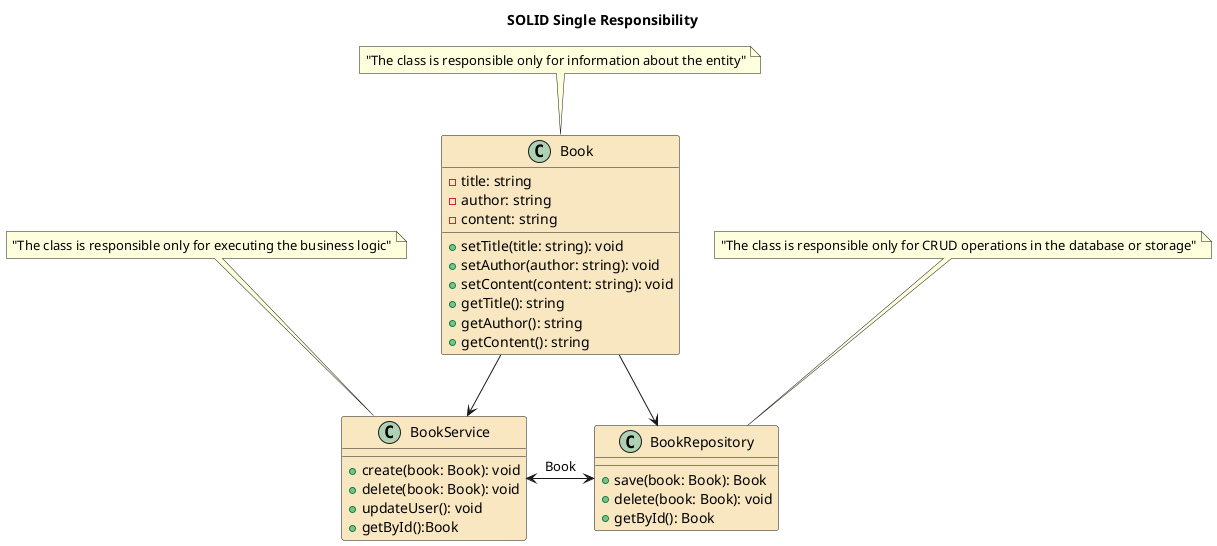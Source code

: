 @startuml

title SOLID Single Responsibility

skinparam class {
    BackgroundColor strategy
}

class Book {
    - title: string
    - author: string
    - content: string
    + setTitle(title: string): void
    + setAuthor(author: string): void
    + setContent(content: string): void
    + getTitle(): string
    + getAuthor(): string
    + getContent(): string
}

class BookService {
    + create(book: Book): void
    + delete(book: Book): void
    + updateUser(): void
    + getById():Book
}

class BookRepository {
    + save(book: Book): Book
    + delete(book: Book): void
    + getById(): Book
}

Book --> BookRepository
Book --> BookService
BookService <-> BookRepository : Book


note top of Book
    "The class is responsible only for information about the entity"
end note

note top of BookRepository
    "The class is responsible only for CRUD operations in the database or storage"
end note

note top of BookService
    "The class is responsible only for executing the business logic"
end note

@enduml